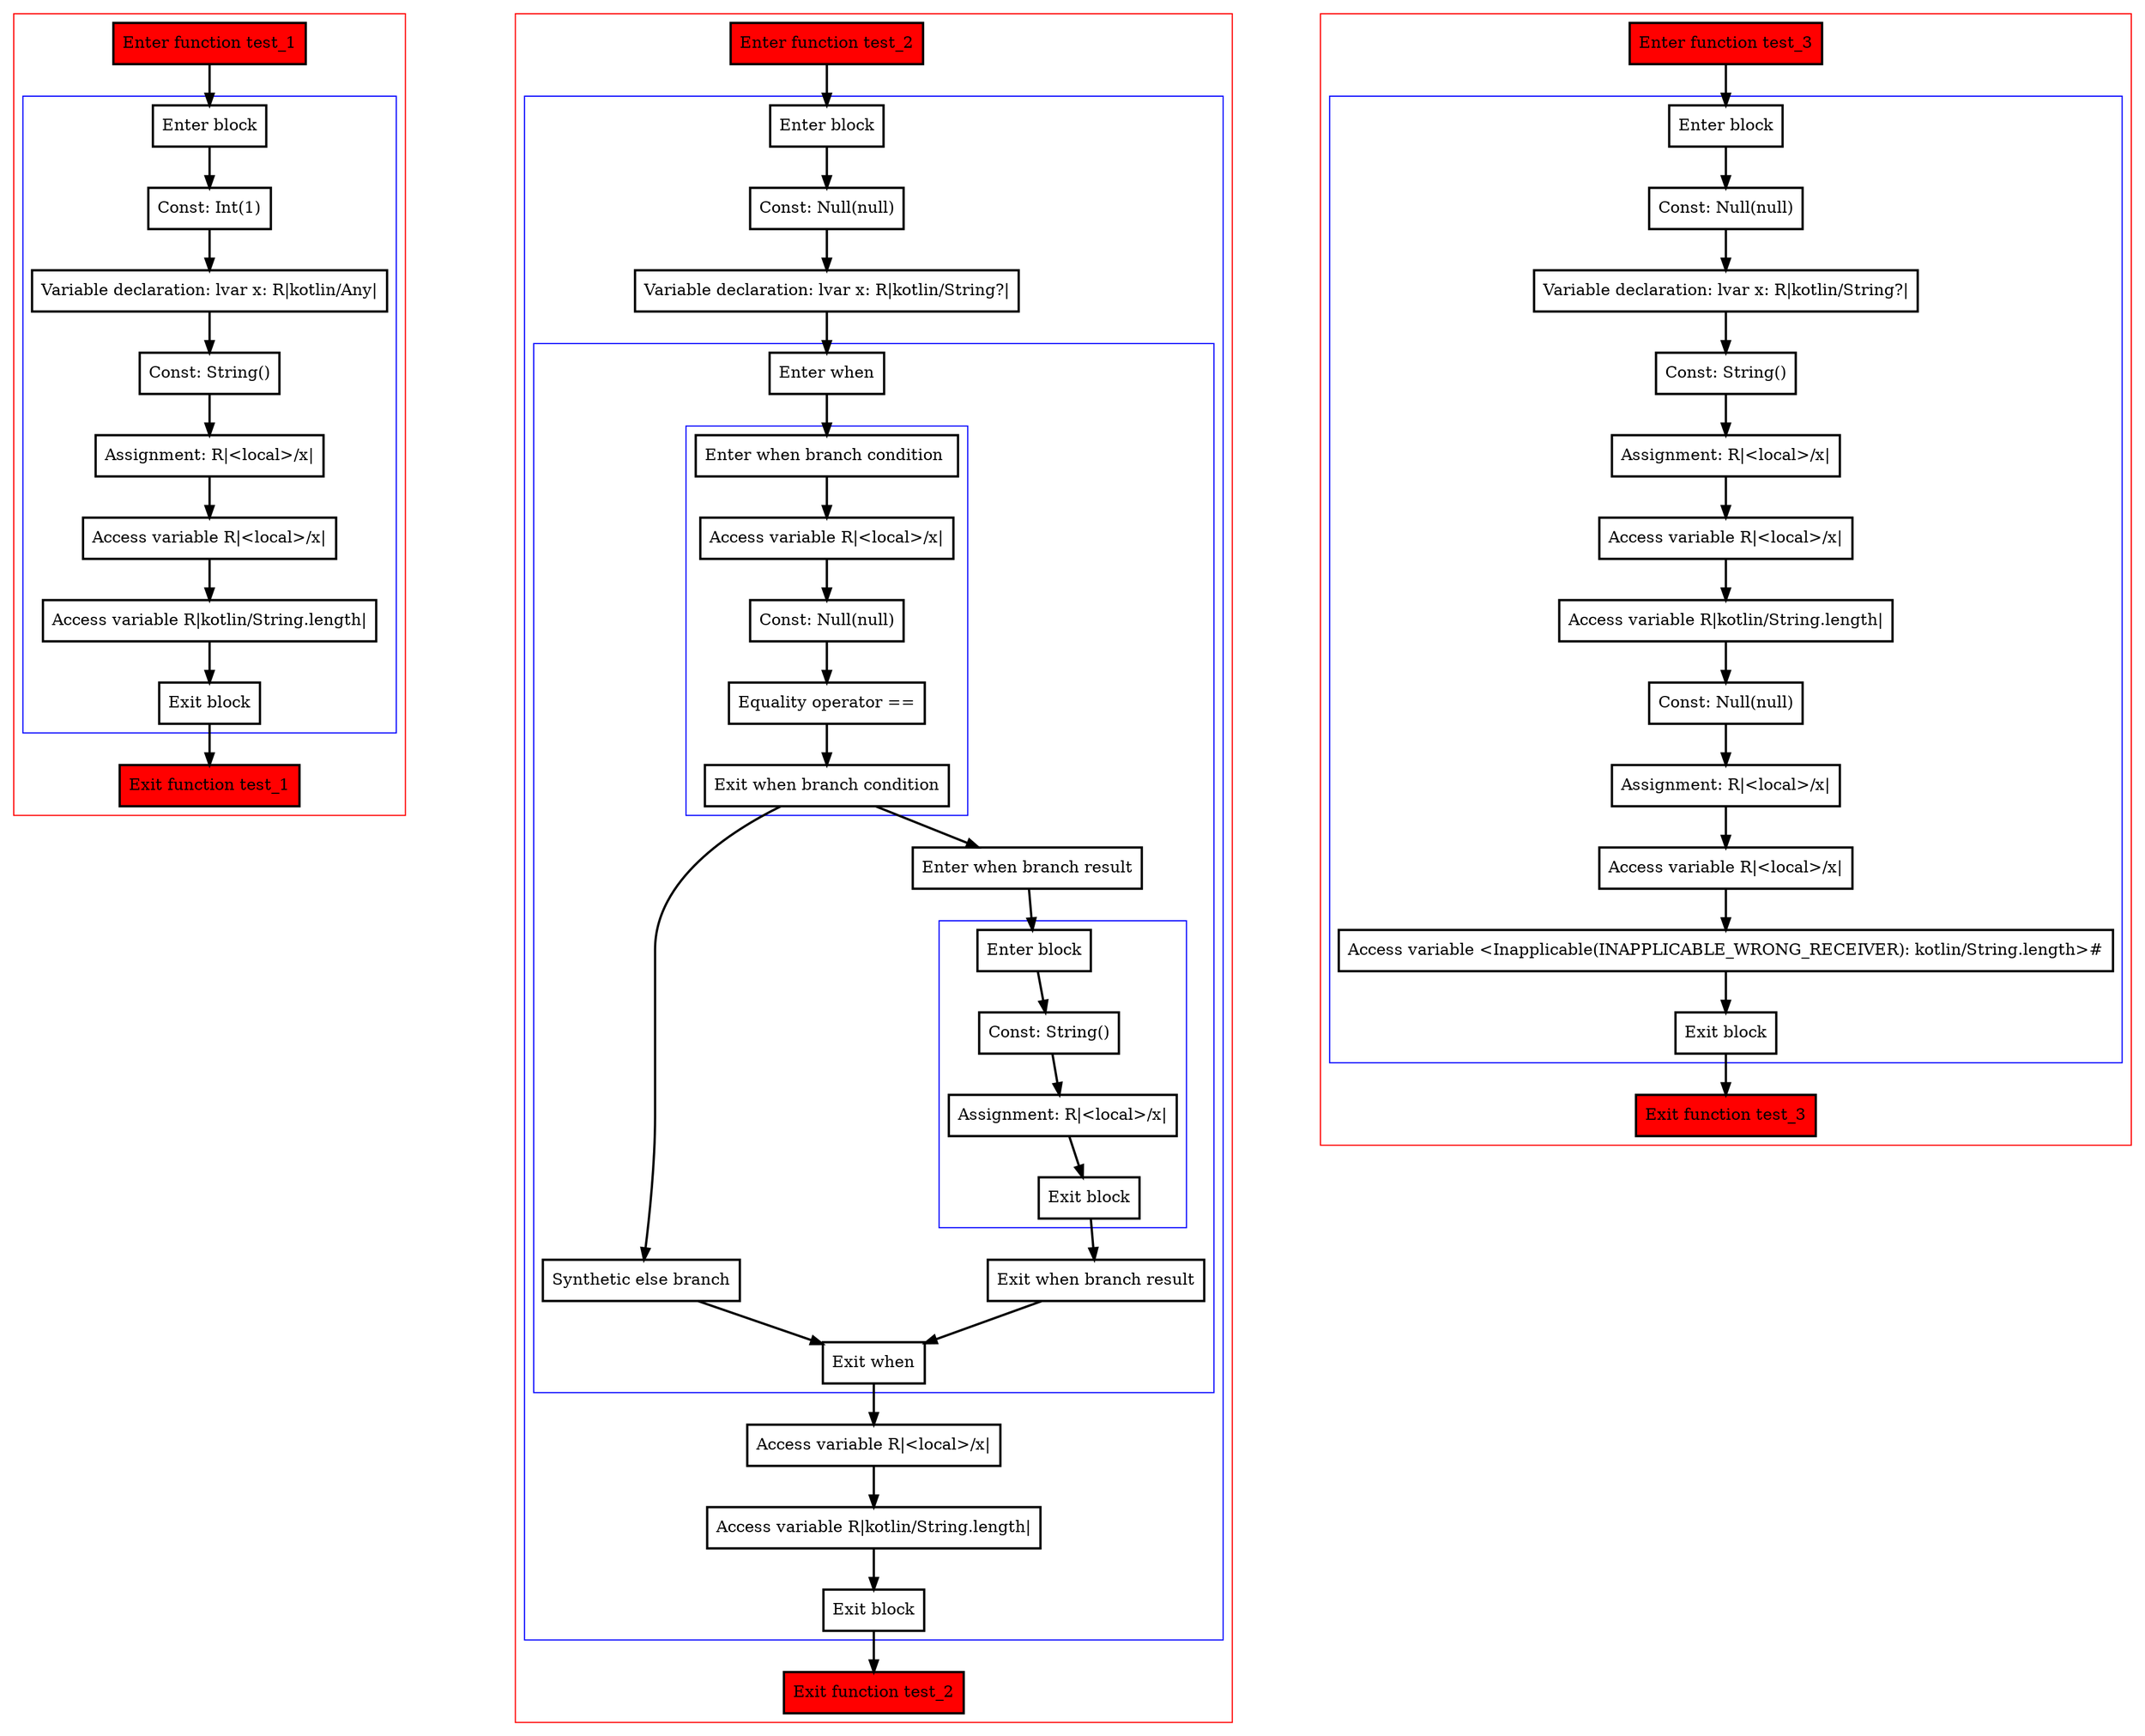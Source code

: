 digraph smartcastAfterReassignment_kt {
    graph [nodesep=3]
    node [shape=box penwidth=2]
    edge [penwidth=2]

    subgraph cluster_0 {
        color=red
        0 [label="Enter function test_1" style="filled" fillcolor=red];
        subgraph cluster_1 {
            color=blue
            1 [label="Enter block"];
            2 [label="Const: Int(1)"];
            3 [label="Variable declaration: lvar x: R|kotlin/Any|"];
            4 [label="Const: String()"];
            5 [label="Assignment: R|<local>/x|"];
            6 [label="Access variable R|<local>/x|"];
            7 [label="Access variable R|kotlin/String.length|"];
            8 [label="Exit block"];
        }
        9 [label="Exit function test_1" style="filled" fillcolor=red];
    }
    0 -> {1};
    1 -> {2};
    2 -> {3};
    3 -> {4};
    4 -> {5};
    5 -> {6};
    6 -> {7};
    7 -> {8};
    8 -> {9};

    subgraph cluster_2 {
        color=red
        10 [label="Enter function test_2" style="filled" fillcolor=red];
        subgraph cluster_3 {
            color=blue
            11 [label="Enter block"];
            12 [label="Const: Null(null)"];
            13 [label="Variable declaration: lvar x: R|kotlin/String?|"];
            subgraph cluster_4 {
                color=blue
                14 [label="Enter when"];
                subgraph cluster_5 {
                    color=blue
                    15 [label="Enter when branch condition "];
                    16 [label="Access variable R|<local>/x|"];
                    17 [label="Const: Null(null)"];
                    18 [label="Equality operator =="];
                    19 [label="Exit when branch condition"];
                }
                20 [label="Synthetic else branch"];
                21 [label="Enter when branch result"];
                subgraph cluster_6 {
                    color=blue
                    22 [label="Enter block"];
                    23 [label="Const: String()"];
                    24 [label="Assignment: R|<local>/x|"];
                    25 [label="Exit block"];
                }
                26 [label="Exit when branch result"];
                27 [label="Exit when"];
            }
            28 [label="Access variable R|<local>/x|"];
            29 [label="Access variable R|kotlin/String.length|"];
            30 [label="Exit block"];
        }
        31 [label="Exit function test_2" style="filled" fillcolor=red];
    }
    10 -> {11};
    11 -> {12};
    12 -> {13};
    13 -> {14};
    14 -> {15};
    15 -> {16};
    16 -> {17};
    17 -> {18};
    18 -> {19};
    19 -> {21 20};
    20 -> {27};
    21 -> {22};
    22 -> {23};
    23 -> {24};
    24 -> {25};
    25 -> {26};
    26 -> {27};
    27 -> {28};
    28 -> {29};
    29 -> {30};
    30 -> {31};

    subgraph cluster_7 {
        color=red
        32 [label="Enter function test_3" style="filled" fillcolor=red];
        subgraph cluster_8 {
            color=blue
            33 [label="Enter block"];
            34 [label="Const: Null(null)"];
            35 [label="Variable declaration: lvar x: R|kotlin/String?|"];
            36 [label="Const: String()"];
            37 [label="Assignment: R|<local>/x|"];
            38 [label="Access variable R|<local>/x|"];
            39 [label="Access variable R|kotlin/String.length|"];
            40 [label="Const: Null(null)"];
            41 [label="Assignment: R|<local>/x|"];
            42 [label="Access variable R|<local>/x|"];
            43 [label="Access variable <Inapplicable(INAPPLICABLE_WRONG_RECEIVER): kotlin/String.length>#"];
            44 [label="Exit block"];
        }
        45 [label="Exit function test_3" style="filled" fillcolor=red];
    }
    32 -> {33};
    33 -> {34};
    34 -> {35};
    35 -> {36};
    36 -> {37};
    37 -> {38};
    38 -> {39};
    39 -> {40};
    40 -> {41};
    41 -> {42};
    42 -> {43};
    43 -> {44};
    44 -> {45};

}
